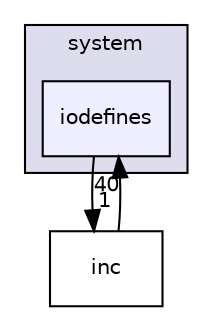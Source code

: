 digraph "iodefines" {
  compound=true
  node [ fontsize="10", fontname="Helvetica"];
  edge [ labelfontsize="10", labelfontname="Helvetica"];
  subgraph clusterdir_911aa23d539fd7870138add75e49b79e {
    graph [ bgcolor="#ddddee", pencolor="black", label="system" fontname="Helvetica", fontsize="10", URL="dir_911aa23d539fd7870138add75e49b79e.html"]
  dir_1357925a6884fcc9d3b6305eb90d7daf [shape=box, label="iodefines", style="filled", fillcolor="#eeeeff", pencolor="black", URL="dir_1357925a6884fcc9d3b6305eb90d7daf.html"];
  }
  dir_27cea55f05f0185bfcda94798c7989b4 [shape=box label="inc" URL="dir_27cea55f05f0185bfcda94798c7989b4.html"];
  dir_1357925a6884fcc9d3b6305eb90d7daf->dir_27cea55f05f0185bfcda94798c7989b4 [headlabel="1", labeldistance=1.5 headhref="dir_000005_000022.html"];
  dir_27cea55f05f0185bfcda94798c7989b4->dir_1357925a6884fcc9d3b6305eb90d7daf [headlabel="40", labeldistance=1.5 headhref="dir_000022_000005.html"];
}
